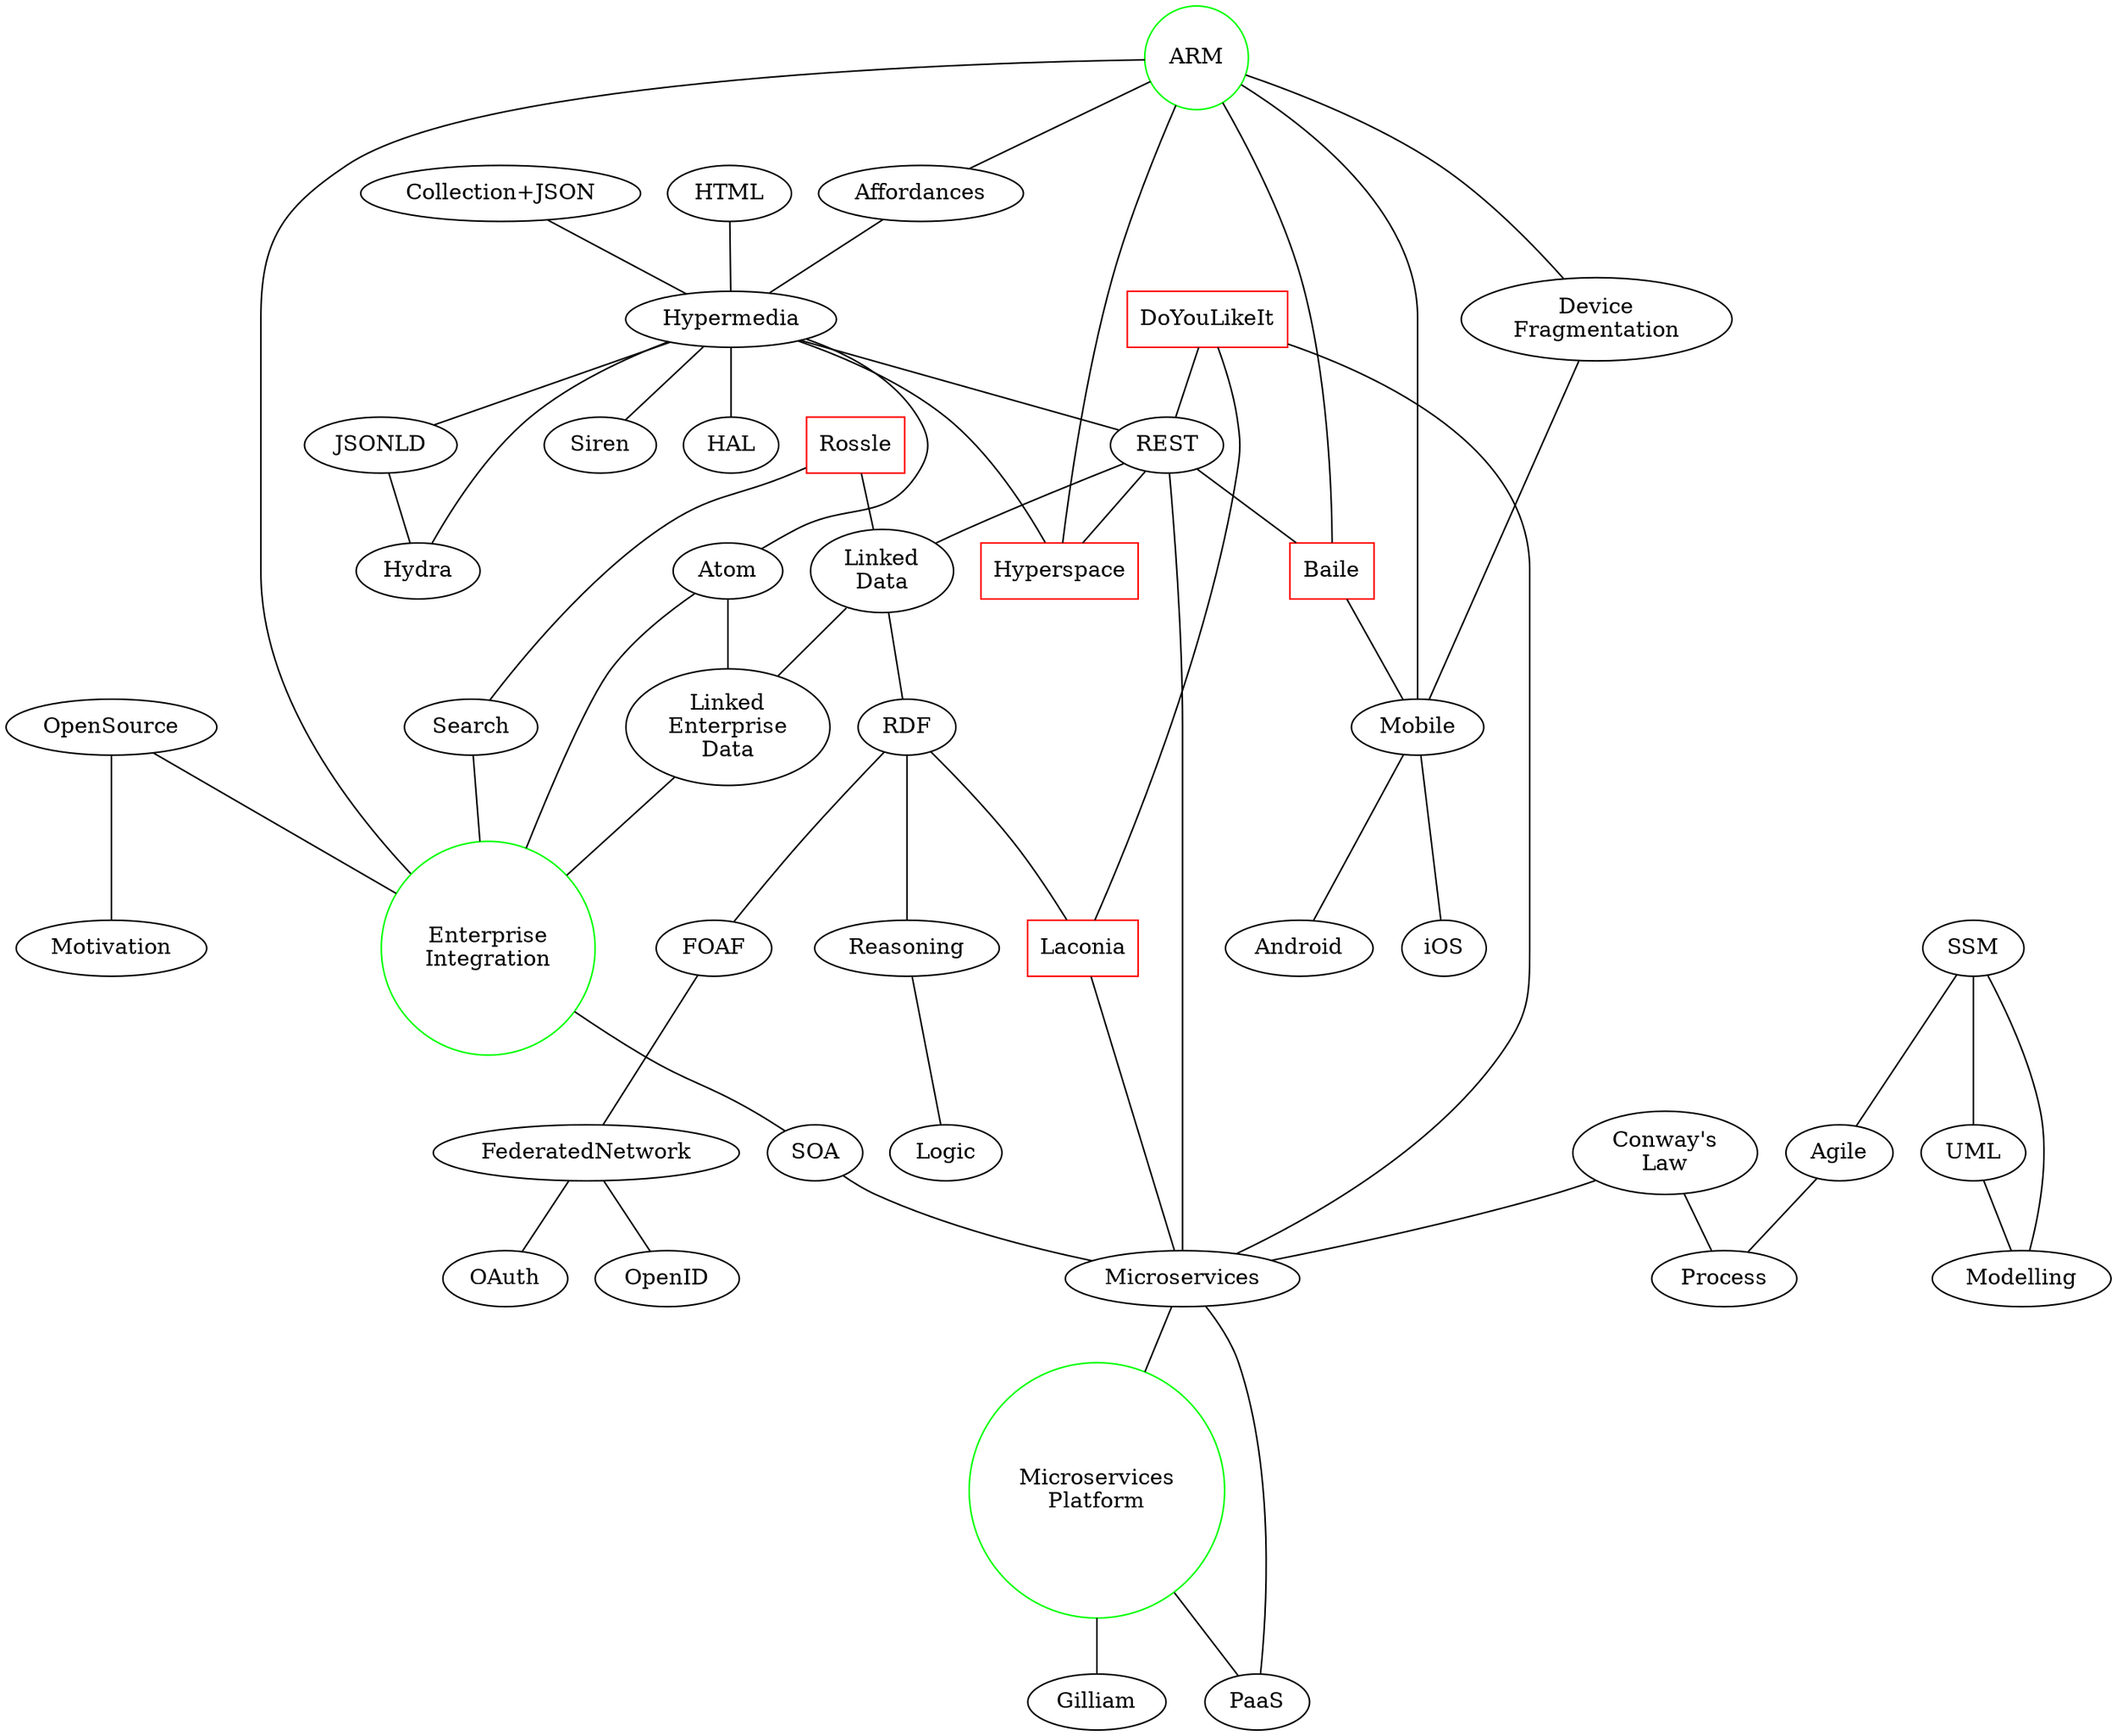 graph topics {
    overlap=false;
    splines=true;

# Project Ideas
    Baile [shape=box,color=red];
    DoYouLikeIt[shape=box,color=red];
    Hyperspace[shape=box,color=red];
    Rossle[shape=box,color=red];
    Laconia [shape=box,color=red];

# Key topics
    EnterpriseIntegration[shape=circle,color=green,label="Enterprise\nIntegration"];
    MicroservicesPlatform[shape=circle,color=green,label="Microservices\nPlatform"];
    ARM[shape=circle,color=green];

# Awkward labels
    LinkedEnterpriseData[label="Linked\nEnterprise\nData"];
    LinkedData[label="Linked\nData"];
    CollectionJSON[label="Collection+JSON"];
    DeviceFragmentation[label="Device\nFragmentation"];
    ConwaysLaw[label="Conway's\nLaw"];
	

    Hypermedia -- Hydra
    Hypermedia -- JSONLD
    JSONLD -- Hydra
    Hypermedia -- HAL
    Hypermedia -- Siren
    
    Hypermedia -- REST
    Hypermedia -- Atom
    
    REST -- Microservices
    Microservices -- MicroservicesPlatform
    MicroservicesPlatform -- Gilliam
    MicroservicesPlatform -- PaaS
    PaaS -- Microservices
    
    REST -- LinkedData
    LinkedData -- RDF
    RDF -- Reasoning
    Reasoning -- Logic
    RDF -- Laconia
    Laconia -- Microservices
    
    LinkedData -- LinkedEnterpriseData
    LinkedEnterpriseData -- EnterpriseIntegration
    EnterpriseIntegration -- SOA
    SOA -- Microservices
    
    REST -- Hyperspace
    Hypermedia -- Hyperspace
    
    Affordances -- Hypermedia
    ARM -- Affordances
    ARM -- Mobile
    Mobile -- Android
    Mobile -- iOS
    
    ARM -- Hyperspace
    ARM -- EnterpriseIntegration
    ARM -- DeviceFragmentation
    DeviceFragmentation -- Mobile
    
    Atom -- EnterpriseIntegration
    Atom -- LinkedEnterpriseData
    
    OpenSource -- Motivation
    OpenSource -- EnterpriseIntegration
    
    ARM -- Baile
    REST -- Baile
    Baile -- Mobile
    
    DoYouLikeIt -- Microservices
    DoYouLikeIt -- REST
    DoYouLikeIt -- Laconia
    
    Rossle -- LinkedData
    Rossle -- Search
    
    Search -- EnterpriseIntegration
    
    SSM -- Agile
    SSM -- UML
    UML -- Modelling
    SSM -- Modelling
    
    Agile -- Process
    
    HTML -- Hypermedia
    CollectionJSON -- Hypermedia

    ConwaysLaw -- Microservices
    ConwaysLaw -- Process

    RDF -- FOAF
    FOAF -- FederatedNetwork
    FederatedNetwork -- OpenID
    FederatedNetwork -- OAuth
}
